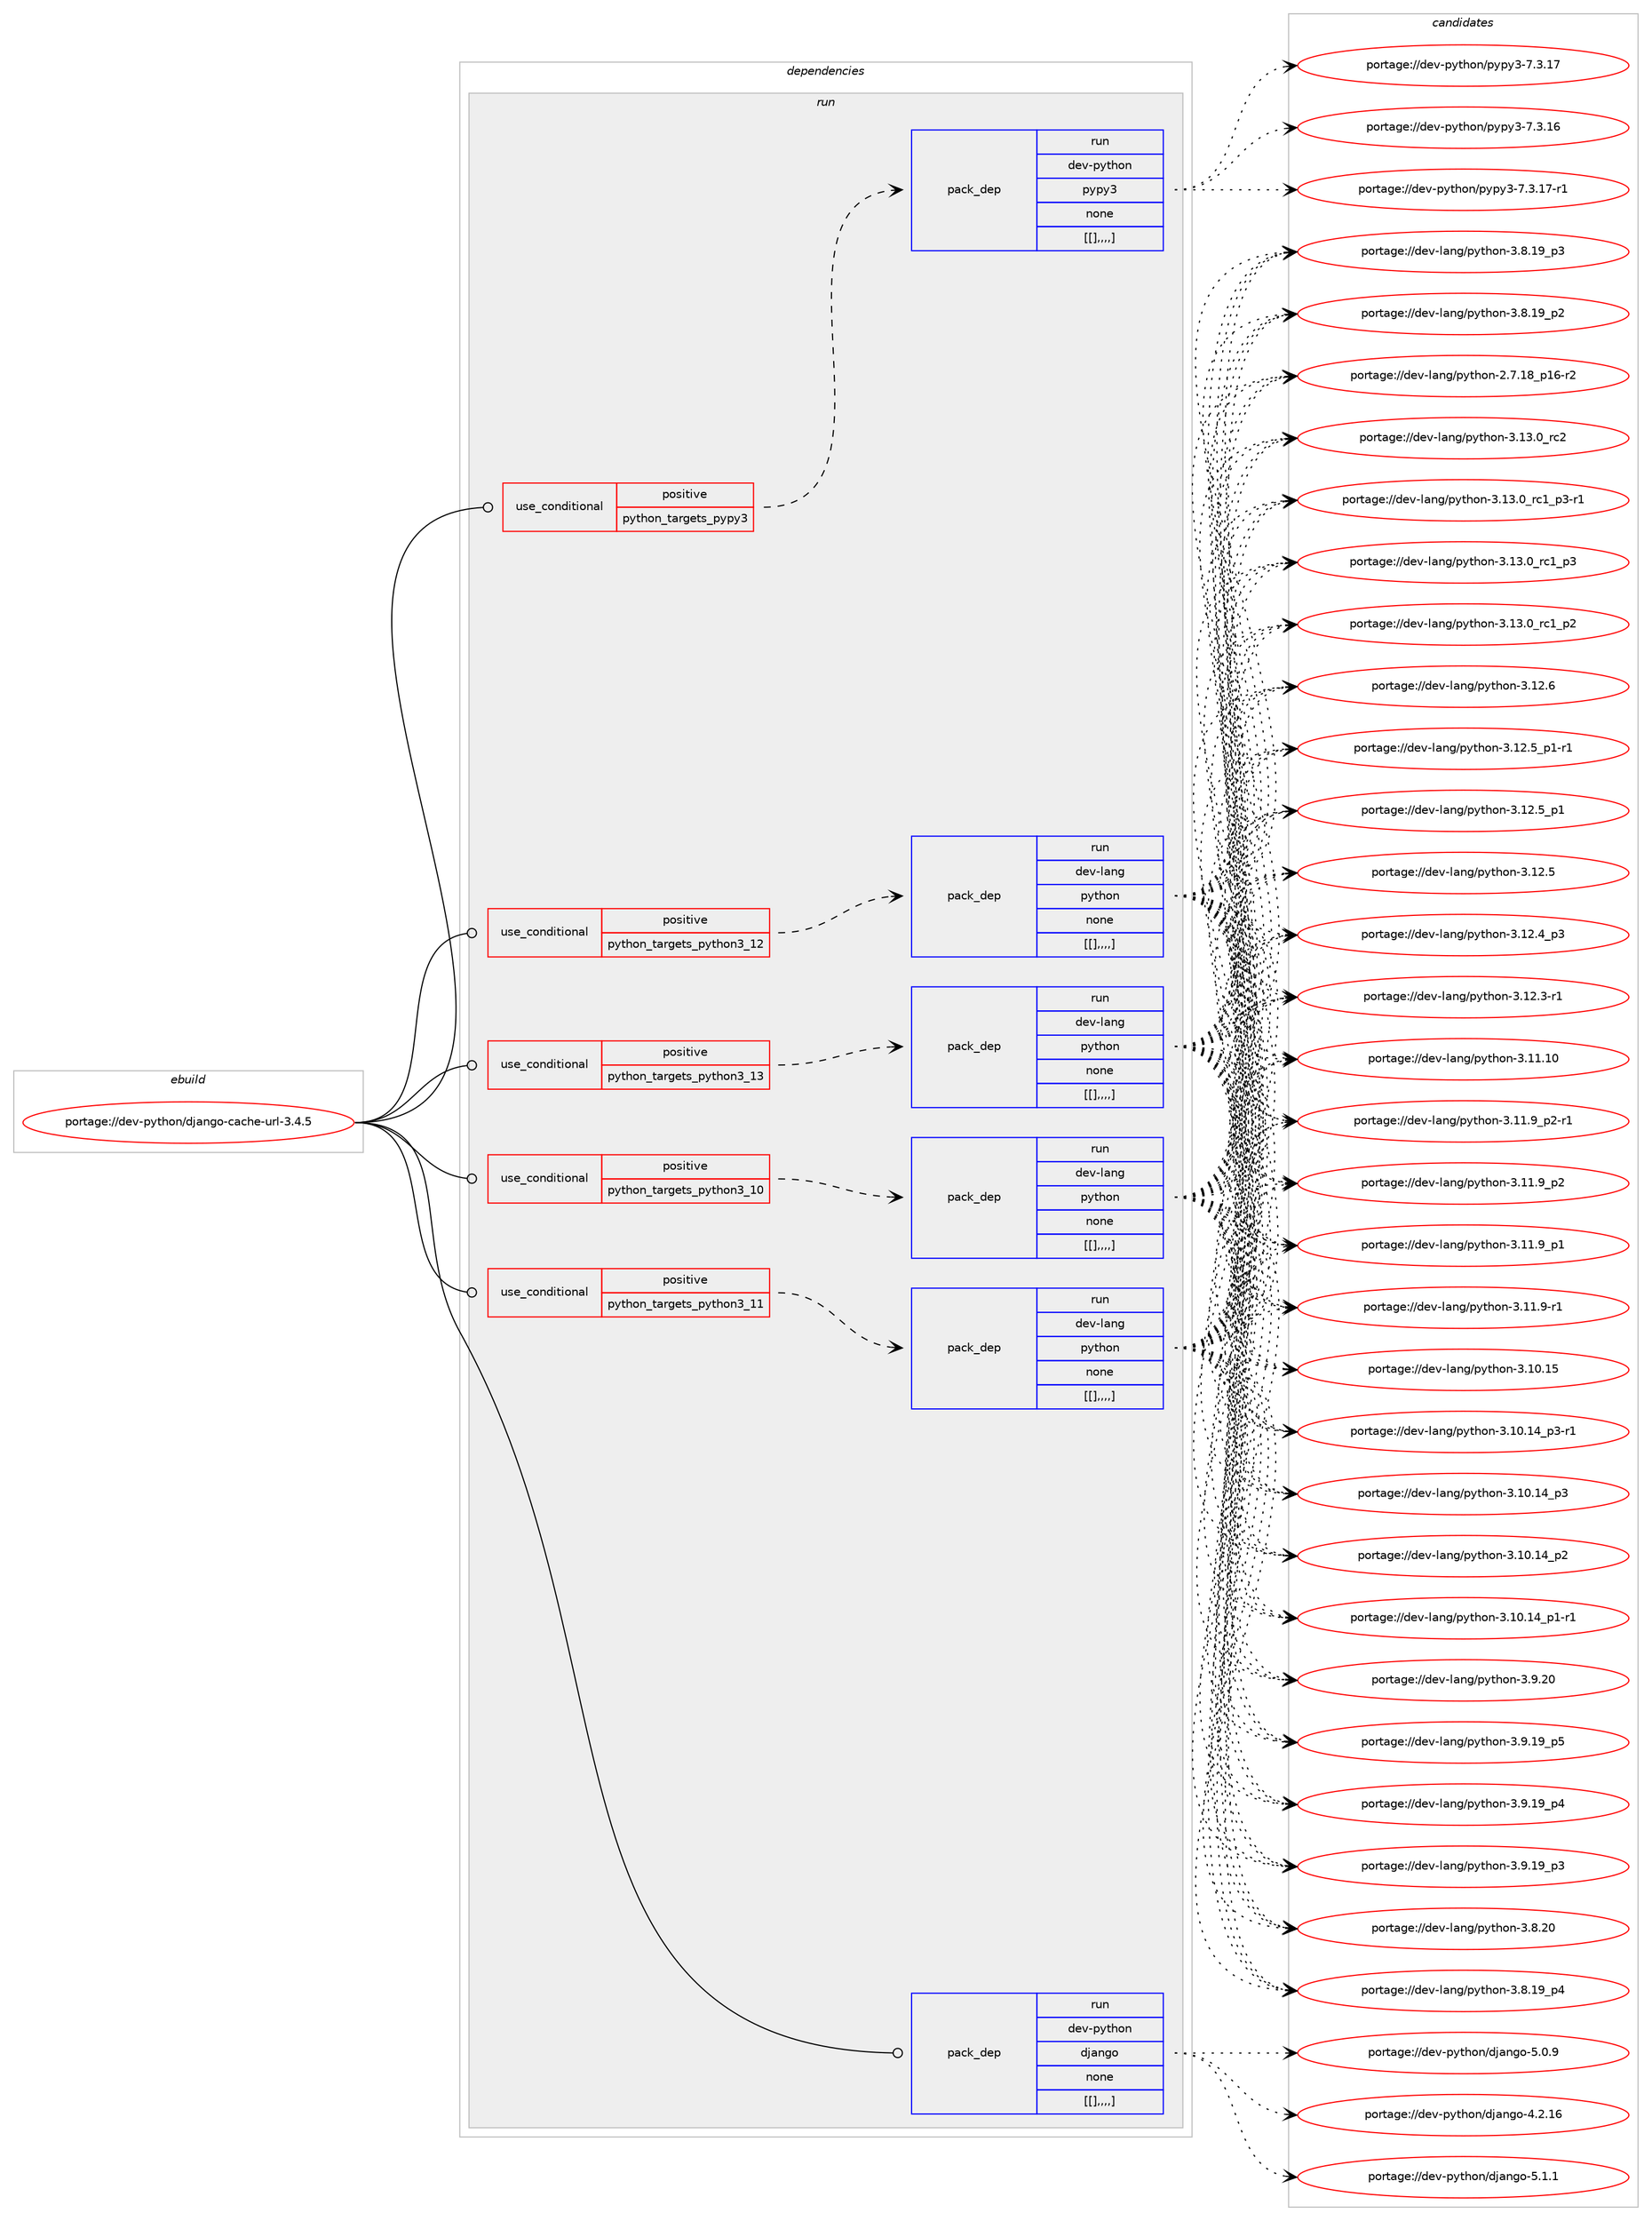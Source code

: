 digraph prolog {

# *************
# Graph options
# *************

newrank=true;
concentrate=true;
compound=true;
graph [rankdir=LR,fontname=Helvetica,fontsize=10,ranksep=1.5];#, ranksep=2.5, nodesep=0.2];
edge  [arrowhead=vee];
node  [fontname=Helvetica,fontsize=10];

# **********
# The ebuild
# **********

subgraph cluster_leftcol {
color=gray;
label=<<i>ebuild</i>>;
id [label="portage://dev-python/django-cache-url-3.4.5", color=red, width=4, href="../dev-python/django-cache-url-3.4.5.svg"];
}

# ****************
# The dependencies
# ****************

subgraph cluster_midcol {
color=gray;
label=<<i>dependencies</i>>;
subgraph cluster_compile {
fillcolor="#eeeeee";
style=filled;
label=<<i>compile</i>>;
}
subgraph cluster_compileandrun {
fillcolor="#eeeeee";
style=filled;
label=<<i>compile and run</i>>;
}
subgraph cluster_run {
fillcolor="#eeeeee";
style=filled;
label=<<i>run</i>>;
subgraph cond32910 {
dependency146170 [label=<<TABLE BORDER="0" CELLBORDER="1" CELLSPACING="0" CELLPADDING="4"><TR><TD ROWSPAN="3" CELLPADDING="10">use_conditional</TD></TR><TR><TD>positive</TD></TR><TR><TD>python_targets_pypy3</TD></TR></TABLE>>, shape=none, color=red];
subgraph pack112044 {
dependency146171 [label=<<TABLE BORDER="0" CELLBORDER="1" CELLSPACING="0" CELLPADDING="4" WIDTH="220"><TR><TD ROWSPAN="6" CELLPADDING="30">pack_dep</TD></TR><TR><TD WIDTH="110">run</TD></TR><TR><TD>dev-python</TD></TR><TR><TD>pypy3</TD></TR><TR><TD>none</TD></TR><TR><TD>[[],,,,]</TD></TR></TABLE>>, shape=none, color=blue];
}
dependency146170:e -> dependency146171:w [weight=20,style="dashed",arrowhead="vee"];
}
id:e -> dependency146170:w [weight=20,style="solid",arrowhead="odot"];
subgraph cond32911 {
dependency146172 [label=<<TABLE BORDER="0" CELLBORDER="1" CELLSPACING="0" CELLPADDING="4"><TR><TD ROWSPAN="3" CELLPADDING="10">use_conditional</TD></TR><TR><TD>positive</TD></TR><TR><TD>python_targets_python3_10</TD></TR></TABLE>>, shape=none, color=red];
subgraph pack112045 {
dependency146173 [label=<<TABLE BORDER="0" CELLBORDER="1" CELLSPACING="0" CELLPADDING="4" WIDTH="220"><TR><TD ROWSPAN="6" CELLPADDING="30">pack_dep</TD></TR><TR><TD WIDTH="110">run</TD></TR><TR><TD>dev-lang</TD></TR><TR><TD>python</TD></TR><TR><TD>none</TD></TR><TR><TD>[[],,,,]</TD></TR></TABLE>>, shape=none, color=blue];
}
dependency146172:e -> dependency146173:w [weight=20,style="dashed",arrowhead="vee"];
}
id:e -> dependency146172:w [weight=20,style="solid",arrowhead="odot"];
subgraph cond32912 {
dependency146174 [label=<<TABLE BORDER="0" CELLBORDER="1" CELLSPACING="0" CELLPADDING="4"><TR><TD ROWSPAN="3" CELLPADDING="10">use_conditional</TD></TR><TR><TD>positive</TD></TR><TR><TD>python_targets_python3_11</TD></TR></TABLE>>, shape=none, color=red];
subgraph pack112046 {
dependency146175 [label=<<TABLE BORDER="0" CELLBORDER="1" CELLSPACING="0" CELLPADDING="4" WIDTH="220"><TR><TD ROWSPAN="6" CELLPADDING="30">pack_dep</TD></TR><TR><TD WIDTH="110">run</TD></TR><TR><TD>dev-lang</TD></TR><TR><TD>python</TD></TR><TR><TD>none</TD></TR><TR><TD>[[],,,,]</TD></TR></TABLE>>, shape=none, color=blue];
}
dependency146174:e -> dependency146175:w [weight=20,style="dashed",arrowhead="vee"];
}
id:e -> dependency146174:w [weight=20,style="solid",arrowhead="odot"];
subgraph cond32913 {
dependency146176 [label=<<TABLE BORDER="0" CELLBORDER="1" CELLSPACING="0" CELLPADDING="4"><TR><TD ROWSPAN="3" CELLPADDING="10">use_conditional</TD></TR><TR><TD>positive</TD></TR><TR><TD>python_targets_python3_12</TD></TR></TABLE>>, shape=none, color=red];
subgraph pack112047 {
dependency146177 [label=<<TABLE BORDER="0" CELLBORDER="1" CELLSPACING="0" CELLPADDING="4" WIDTH="220"><TR><TD ROWSPAN="6" CELLPADDING="30">pack_dep</TD></TR><TR><TD WIDTH="110">run</TD></TR><TR><TD>dev-lang</TD></TR><TR><TD>python</TD></TR><TR><TD>none</TD></TR><TR><TD>[[],,,,]</TD></TR></TABLE>>, shape=none, color=blue];
}
dependency146176:e -> dependency146177:w [weight=20,style="dashed",arrowhead="vee"];
}
id:e -> dependency146176:w [weight=20,style="solid",arrowhead="odot"];
subgraph cond32914 {
dependency146178 [label=<<TABLE BORDER="0" CELLBORDER="1" CELLSPACING="0" CELLPADDING="4"><TR><TD ROWSPAN="3" CELLPADDING="10">use_conditional</TD></TR><TR><TD>positive</TD></TR><TR><TD>python_targets_python3_13</TD></TR></TABLE>>, shape=none, color=red];
subgraph pack112048 {
dependency146179 [label=<<TABLE BORDER="0" CELLBORDER="1" CELLSPACING="0" CELLPADDING="4" WIDTH="220"><TR><TD ROWSPAN="6" CELLPADDING="30">pack_dep</TD></TR><TR><TD WIDTH="110">run</TD></TR><TR><TD>dev-lang</TD></TR><TR><TD>python</TD></TR><TR><TD>none</TD></TR><TR><TD>[[],,,,]</TD></TR></TABLE>>, shape=none, color=blue];
}
dependency146178:e -> dependency146179:w [weight=20,style="dashed",arrowhead="vee"];
}
id:e -> dependency146178:w [weight=20,style="solid",arrowhead="odot"];
subgraph pack112049 {
dependency146180 [label=<<TABLE BORDER="0" CELLBORDER="1" CELLSPACING="0" CELLPADDING="4" WIDTH="220"><TR><TD ROWSPAN="6" CELLPADDING="30">pack_dep</TD></TR><TR><TD WIDTH="110">run</TD></TR><TR><TD>dev-python</TD></TR><TR><TD>django</TD></TR><TR><TD>none</TD></TR><TR><TD>[[],,,,]</TD></TR></TABLE>>, shape=none, color=blue];
}
id:e -> dependency146180:w [weight=20,style="solid",arrowhead="odot"];
}
}

# **************
# The candidates
# **************

subgraph cluster_choices {
rank=same;
color=gray;
label=<<i>candidates</i>>;

subgraph choice112044 {
color=black;
nodesep=1;
choice100101118451121211161041111104711212111212151455546514649554511449 [label="portage://dev-python/pypy3-7.3.17-r1", color=red, width=4,href="../dev-python/pypy3-7.3.17-r1.svg"];
choice10010111845112121116104111110471121211121215145554651464955 [label="portage://dev-python/pypy3-7.3.17", color=red, width=4,href="../dev-python/pypy3-7.3.17.svg"];
choice10010111845112121116104111110471121211121215145554651464954 [label="portage://dev-python/pypy3-7.3.16", color=red, width=4,href="../dev-python/pypy3-7.3.16.svg"];
dependency146171:e -> choice100101118451121211161041111104711212111212151455546514649554511449:w [style=dotted,weight="100"];
dependency146171:e -> choice10010111845112121116104111110471121211121215145554651464955:w [style=dotted,weight="100"];
dependency146171:e -> choice10010111845112121116104111110471121211121215145554651464954:w [style=dotted,weight="100"];
}
subgraph choice112045 {
color=black;
nodesep=1;
choice10010111845108971101034711212111610411111045514649514648951149950 [label="portage://dev-lang/python-3.13.0_rc2", color=red, width=4,href="../dev-lang/python-3.13.0_rc2.svg"];
choice1001011184510897110103471121211161041111104551464951464895114994995112514511449 [label="portage://dev-lang/python-3.13.0_rc1_p3-r1", color=red, width=4,href="../dev-lang/python-3.13.0_rc1_p3-r1.svg"];
choice100101118451089711010347112121116104111110455146495146489511499499511251 [label="portage://dev-lang/python-3.13.0_rc1_p3", color=red, width=4,href="../dev-lang/python-3.13.0_rc1_p3.svg"];
choice100101118451089711010347112121116104111110455146495146489511499499511250 [label="portage://dev-lang/python-3.13.0_rc1_p2", color=red, width=4,href="../dev-lang/python-3.13.0_rc1_p2.svg"];
choice10010111845108971101034711212111610411111045514649504654 [label="portage://dev-lang/python-3.12.6", color=red, width=4,href="../dev-lang/python-3.12.6.svg"];
choice1001011184510897110103471121211161041111104551464950465395112494511449 [label="portage://dev-lang/python-3.12.5_p1-r1", color=red, width=4,href="../dev-lang/python-3.12.5_p1-r1.svg"];
choice100101118451089711010347112121116104111110455146495046539511249 [label="portage://dev-lang/python-3.12.5_p1", color=red, width=4,href="../dev-lang/python-3.12.5_p1.svg"];
choice10010111845108971101034711212111610411111045514649504653 [label="portage://dev-lang/python-3.12.5", color=red, width=4,href="../dev-lang/python-3.12.5.svg"];
choice100101118451089711010347112121116104111110455146495046529511251 [label="portage://dev-lang/python-3.12.4_p3", color=red, width=4,href="../dev-lang/python-3.12.4_p3.svg"];
choice100101118451089711010347112121116104111110455146495046514511449 [label="portage://dev-lang/python-3.12.3-r1", color=red, width=4,href="../dev-lang/python-3.12.3-r1.svg"];
choice1001011184510897110103471121211161041111104551464949464948 [label="portage://dev-lang/python-3.11.10", color=red, width=4,href="../dev-lang/python-3.11.10.svg"];
choice1001011184510897110103471121211161041111104551464949465795112504511449 [label="portage://dev-lang/python-3.11.9_p2-r1", color=red, width=4,href="../dev-lang/python-3.11.9_p2-r1.svg"];
choice100101118451089711010347112121116104111110455146494946579511250 [label="portage://dev-lang/python-3.11.9_p2", color=red, width=4,href="../dev-lang/python-3.11.9_p2.svg"];
choice100101118451089711010347112121116104111110455146494946579511249 [label="portage://dev-lang/python-3.11.9_p1", color=red, width=4,href="../dev-lang/python-3.11.9_p1.svg"];
choice100101118451089711010347112121116104111110455146494946574511449 [label="portage://dev-lang/python-3.11.9-r1", color=red, width=4,href="../dev-lang/python-3.11.9-r1.svg"];
choice1001011184510897110103471121211161041111104551464948464953 [label="portage://dev-lang/python-3.10.15", color=red, width=4,href="../dev-lang/python-3.10.15.svg"];
choice100101118451089711010347112121116104111110455146494846495295112514511449 [label="portage://dev-lang/python-3.10.14_p3-r1", color=red, width=4,href="../dev-lang/python-3.10.14_p3-r1.svg"];
choice10010111845108971101034711212111610411111045514649484649529511251 [label="portage://dev-lang/python-3.10.14_p3", color=red, width=4,href="../dev-lang/python-3.10.14_p3.svg"];
choice10010111845108971101034711212111610411111045514649484649529511250 [label="portage://dev-lang/python-3.10.14_p2", color=red, width=4,href="../dev-lang/python-3.10.14_p2.svg"];
choice100101118451089711010347112121116104111110455146494846495295112494511449 [label="portage://dev-lang/python-3.10.14_p1-r1", color=red, width=4,href="../dev-lang/python-3.10.14_p1-r1.svg"];
choice10010111845108971101034711212111610411111045514657465048 [label="portage://dev-lang/python-3.9.20", color=red, width=4,href="../dev-lang/python-3.9.20.svg"];
choice100101118451089711010347112121116104111110455146574649579511253 [label="portage://dev-lang/python-3.9.19_p5", color=red, width=4,href="../dev-lang/python-3.9.19_p5.svg"];
choice100101118451089711010347112121116104111110455146574649579511252 [label="portage://dev-lang/python-3.9.19_p4", color=red, width=4,href="../dev-lang/python-3.9.19_p4.svg"];
choice100101118451089711010347112121116104111110455146574649579511251 [label="portage://dev-lang/python-3.9.19_p3", color=red, width=4,href="../dev-lang/python-3.9.19_p3.svg"];
choice10010111845108971101034711212111610411111045514656465048 [label="portage://dev-lang/python-3.8.20", color=red, width=4,href="../dev-lang/python-3.8.20.svg"];
choice100101118451089711010347112121116104111110455146564649579511252 [label="portage://dev-lang/python-3.8.19_p4", color=red, width=4,href="../dev-lang/python-3.8.19_p4.svg"];
choice100101118451089711010347112121116104111110455146564649579511251 [label="portage://dev-lang/python-3.8.19_p3", color=red, width=4,href="../dev-lang/python-3.8.19_p3.svg"];
choice100101118451089711010347112121116104111110455146564649579511250 [label="portage://dev-lang/python-3.8.19_p2", color=red, width=4,href="../dev-lang/python-3.8.19_p2.svg"];
choice100101118451089711010347112121116104111110455046554649569511249544511450 [label="portage://dev-lang/python-2.7.18_p16-r2", color=red, width=4,href="../dev-lang/python-2.7.18_p16-r2.svg"];
dependency146173:e -> choice10010111845108971101034711212111610411111045514649514648951149950:w [style=dotted,weight="100"];
dependency146173:e -> choice1001011184510897110103471121211161041111104551464951464895114994995112514511449:w [style=dotted,weight="100"];
dependency146173:e -> choice100101118451089711010347112121116104111110455146495146489511499499511251:w [style=dotted,weight="100"];
dependency146173:e -> choice100101118451089711010347112121116104111110455146495146489511499499511250:w [style=dotted,weight="100"];
dependency146173:e -> choice10010111845108971101034711212111610411111045514649504654:w [style=dotted,weight="100"];
dependency146173:e -> choice1001011184510897110103471121211161041111104551464950465395112494511449:w [style=dotted,weight="100"];
dependency146173:e -> choice100101118451089711010347112121116104111110455146495046539511249:w [style=dotted,weight="100"];
dependency146173:e -> choice10010111845108971101034711212111610411111045514649504653:w [style=dotted,weight="100"];
dependency146173:e -> choice100101118451089711010347112121116104111110455146495046529511251:w [style=dotted,weight="100"];
dependency146173:e -> choice100101118451089711010347112121116104111110455146495046514511449:w [style=dotted,weight="100"];
dependency146173:e -> choice1001011184510897110103471121211161041111104551464949464948:w [style=dotted,weight="100"];
dependency146173:e -> choice1001011184510897110103471121211161041111104551464949465795112504511449:w [style=dotted,weight="100"];
dependency146173:e -> choice100101118451089711010347112121116104111110455146494946579511250:w [style=dotted,weight="100"];
dependency146173:e -> choice100101118451089711010347112121116104111110455146494946579511249:w [style=dotted,weight="100"];
dependency146173:e -> choice100101118451089711010347112121116104111110455146494946574511449:w [style=dotted,weight="100"];
dependency146173:e -> choice1001011184510897110103471121211161041111104551464948464953:w [style=dotted,weight="100"];
dependency146173:e -> choice100101118451089711010347112121116104111110455146494846495295112514511449:w [style=dotted,weight="100"];
dependency146173:e -> choice10010111845108971101034711212111610411111045514649484649529511251:w [style=dotted,weight="100"];
dependency146173:e -> choice10010111845108971101034711212111610411111045514649484649529511250:w [style=dotted,weight="100"];
dependency146173:e -> choice100101118451089711010347112121116104111110455146494846495295112494511449:w [style=dotted,weight="100"];
dependency146173:e -> choice10010111845108971101034711212111610411111045514657465048:w [style=dotted,weight="100"];
dependency146173:e -> choice100101118451089711010347112121116104111110455146574649579511253:w [style=dotted,weight="100"];
dependency146173:e -> choice100101118451089711010347112121116104111110455146574649579511252:w [style=dotted,weight="100"];
dependency146173:e -> choice100101118451089711010347112121116104111110455146574649579511251:w [style=dotted,weight="100"];
dependency146173:e -> choice10010111845108971101034711212111610411111045514656465048:w [style=dotted,weight="100"];
dependency146173:e -> choice100101118451089711010347112121116104111110455146564649579511252:w [style=dotted,weight="100"];
dependency146173:e -> choice100101118451089711010347112121116104111110455146564649579511251:w [style=dotted,weight="100"];
dependency146173:e -> choice100101118451089711010347112121116104111110455146564649579511250:w [style=dotted,weight="100"];
dependency146173:e -> choice100101118451089711010347112121116104111110455046554649569511249544511450:w [style=dotted,weight="100"];
}
subgraph choice112046 {
color=black;
nodesep=1;
choice10010111845108971101034711212111610411111045514649514648951149950 [label="portage://dev-lang/python-3.13.0_rc2", color=red, width=4,href="../dev-lang/python-3.13.0_rc2.svg"];
choice1001011184510897110103471121211161041111104551464951464895114994995112514511449 [label="portage://dev-lang/python-3.13.0_rc1_p3-r1", color=red, width=4,href="../dev-lang/python-3.13.0_rc1_p3-r1.svg"];
choice100101118451089711010347112121116104111110455146495146489511499499511251 [label="portage://dev-lang/python-3.13.0_rc1_p3", color=red, width=4,href="../dev-lang/python-3.13.0_rc1_p3.svg"];
choice100101118451089711010347112121116104111110455146495146489511499499511250 [label="portage://dev-lang/python-3.13.0_rc1_p2", color=red, width=4,href="../dev-lang/python-3.13.0_rc1_p2.svg"];
choice10010111845108971101034711212111610411111045514649504654 [label="portage://dev-lang/python-3.12.6", color=red, width=4,href="../dev-lang/python-3.12.6.svg"];
choice1001011184510897110103471121211161041111104551464950465395112494511449 [label="portage://dev-lang/python-3.12.5_p1-r1", color=red, width=4,href="../dev-lang/python-3.12.5_p1-r1.svg"];
choice100101118451089711010347112121116104111110455146495046539511249 [label="portage://dev-lang/python-3.12.5_p1", color=red, width=4,href="../dev-lang/python-3.12.5_p1.svg"];
choice10010111845108971101034711212111610411111045514649504653 [label="portage://dev-lang/python-3.12.5", color=red, width=4,href="../dev-lang/python-3.12.5.svg"];
choice100101118451089711010347112121116104111110455146495046529511251 [label="portage://dev-lang/python-3.12.4_p3", color=red, width=4,href="../dev-lang/python-3.12.4_p3.svg"];
choice100101118451089711010347112121116104111110455146495046514511449 [label="portage://dev-lang/python-3.12.3-r1", color=red, width=4,href="../dev-lang/python-3.12.3-r1.svg"];
choice1001011184510897110103471121211161041111104551464949464948 [label="portage://dev-lang/python-3.11.10", color=red, width=4,href="../dev-lang/python-3.11.10.svg"];
choice1001011184510897110103471121211161041111104551464949465795112504511449 [label="portage://dev-lang/python-3.11.9_p2-r1", color=red, width=4,href="../dev-lang/python-3.11.9_p2-r1.svg"];
choice100101118451089711010347112121116104111110455146494946579511250 [label="portage://dev-lang/python-3.11.9_p2", color=red, width=4,href="../dev-lang/python-3.11.9_p2.svg"];
choice100101118451089711010347112121116104111110455146494946579511249 [label="portage://dev-lang/python-3.11.9_p1", color=red, width=4,href="../dev-lang/python-3.11.9_p1.svg"];
choice100101118451089711010347112121116104111110455146494946574511449 [label="portage://dev-lang/python-3.11.9-r1", color=red, width=4,href="../dev-lang/python-3.11.9-r1.svg"];
choice1001011184510897110103471121211161041111104551464948464953 [label="portage://dev-lang/python-3.10.15", color=red, width=4,href="../dev-lang/python-3.10.15.svg"];
choice100101118451089711010347112121116104111110455146494846495295112514511449 [label="portage://dev-lang/python-3.10.14_p3-r1", color=red, width=4,href="../dev-lang/python-3.10.14_p3-r1.svg"];
choice10010111845108971101034711212111610411111045514649484649529511251 [label="portage://dev-lang/python-3.10.14_p3", color=red, width=4,href="../dev-lang/python-3.10.14_p3.svg"];
choice10010111845108971101034711212111610411111045514649484649529511250 [label="portage://dev-lang/python-3.10.14_p2", color=red, width=4,href="../dev-lang/python-3.10.14_p2.svg"];
choice100101118451089711010347112121116104111110455146494846495295112494511449 [label="portage://dev-lang/python-3.10.14_p1-r1", color=red, width=4,href="../dev-lang/python-3.10.14_p1-r1.svg"];
choice10010111845108971101034711212111610411111045514657465048 [label="portage://dev-lang/python-3.9.20", color=red, width=4,href="../dev-lang/python-3.9.20.svg"];
choice100101118451089711010347112121116104111110455146574649579511253 [label="portage://dev-lang/python-3.9.19_p5", color=red, width=4,href="../dev-lang/python-3.9.19_p5.svg"];
choice100101118451089711010347112121116104111110455146574649579511252 [label="portage://dev-lang/python-3.9.19_p4", color=red, width=4,href="../dev-lang/python-3.9.19_p4.svg"];
choice100101118451089711010347112121116104111110455146574649579511251 [label="portage://dev-lang/python-3.9.19_p3", color=red, width=4,href="../dev-lang/python-3.9.19_p3.svg"];
choice10010111845108971101034711212111610411111045514656465048 [label="portage://dev-lang/python-3.8.20", color=red, width=4,href="../dev-lang/python-3.8.20.svg"];
choice100101118451089711010347112121116104111110455146564649579511252 [label="portage://dev-lang/python-3.8.19_p4", color=red, width=4,href="../dev-lang/python-3.8.19_p4.svg"];
choice100101118451089711010347112121116104111110455146564649579511251 [label="portage://dev-lang/python-3.8.19_p3", color=red, width=4,href="../dev-lang/python-3.8.19_p3.svg"];
choice100101118451089711010347112121116104111110455146564649579511250 [label="portage://dev-lang/python-3.8.19_p2", color=red, width=4,href="../dev-lang/python-3.8.19_p2.svg"];
choice100101118451089711010347112121116104111110455046554649569511249544511450 [label="portage://dev-lang/python-2.7.18_p16-r2", color=red, width=4,href="../dev-lang/python-2.7.18_p16-r2.svg"];
dependency146175:e -> choice10010111845108971101034711212111610411111045514649514648951149950:w [style=dotted,weight="100"];
dependency146175:e -> choice1001011184510897110103471121211161041111104551464951464895114994995112514511449:w [style=dotted,weight="100"];
dependency146175:e -> choice100101118451089711010347112121116104111110455146495146489511499499511251:w [style=dotted,weight="100"];
dependency146175:e -> choice100101118451089711010347112121116104111110455146495146489511499499511250:w [style=dotted,weight="100"];
dependency146175:e -> choice10010111845108971101034711212111610411111045514649504654:w [style=dotted,weight="100"];
dependency146175:e -> choice1001011184510897110103471121211161041111104551464950465395112494511449:w [style=dotted,weight="100"];
dependency146175:e -> choice100101118451089711010347112121116104111110455146495046539511249:w [style=dotted,weight="100"];
dependency146175:e -> choice10010111845108971101034711212111610411111045514649504653:w [style=dotted,weight="100"];
dependency146175:e -> choice100101118451089711010347112121116104111110455146495046529511251:w [style=dotted,weight="100"];
dependency146175:e -> choice100101118451089711010347112121116104111110455146495046514511449:w [style=dotted,weight="100"];
dependency146175:e -> choice1001011184510897110103471121211161041111104551464949464948:w [style=dotted,weight="100"];
dependency146175:e -> choice1001011184510897110103471121211161041111104551464949465795112504511449:w [style=dotted,weight="100"];
dependency146175:e -> choice100101118451089711010347112121116104111110455146494946579511250:w [style=dotted,weight="100"];
dependency146175:e -> choice100101118451089711010347112121116104111110455146494946579511249:w [style=dotted,weight="100"];
dependency146175:e -> choice100101118451089711010347112121116104111110455146494946574511449:w [style=dotted,weight="100"];
dependency146175:e -> choice1001011184510897110103471121211161041111104551464948464953:w [style=dotted,weight="100"];
dependency146175:e -> choice100101118451089711010347112121116104111110455146494846495295112514511449:w [style=dotted,weight="100"];
dependency146175:e -> choice10010111845108971101034711212111610411111045514649484649529511251:w [style=dotted,weight="100"];
dependency146175:e -> choice10010111845108971101034711212111610411111045514649484649529511250:w [style=dotted,weight="100"];
dependency146175:e -> choice100101118451089711010347112121116104111110455146494846495295112494511449:w [style=dotted,weight="100"];
dependency146175:e -> choice10010111845108971101034711212111610411111045514657465048:w [style=dotted,weight="100"];
dependency146175:e -> choice100101118451089711010347112121116104111110455146574649579511253:w [style=dotted,weight="100"];
dependency146175:e -> choice100101118451089711010347112121116104111110455146574649579511252:w [style=dotted,weight="100"];
dependency146175:e -> choice100101118451089711010347112121116104111110455146574649579511251:w [style=dotted,weight="100"];
dependency146175:e -> choice10010111845108971101034711212111610411111045514656465048:w [style=dotted,weight="100"];
dependency146175:e -> choice100101118451089711010347112121116104111110455146564649579511252:w [style=dotted,weight="100"];
dependency146175:e -> choice100101118451089711010347112121116104111110455146564649579511251:w [style=dotted,weight="100"];
dependency146175:e -> choice100101118451089711010347112121116104111110455146564649579511250:w [style=dotted,weight="100"];
dependency146175:e -> choice100101118451089711010347112121116104111110455046554649569511249544511450:w [style=dotted,weight="100"];
}
subgraph choice112047 {
color=black;
nodesep=1;
choice10010111845108971101034711212111610411111045514649514648951149950 [label="portage://dev-lang/python-3.13.0_rc2", color=red, width=4,href="../dev-lang/python-3.13.0_rc2.svg"];
choice1001011184510897110103471121211161041111104551464951464895114994995112514511449 [label="portage://dev-lang/python-3.13.0_rc1_p3-r1", color=red, width=4,href="../dev-lang/python-3.13.0_rc1_p3-r1.svg"];
choice100101118451089711010347112121116104111110455146495146489511499499511251 [label="portage://dev-lang/python-3.13.0_rc1_p3", color=red, width=4,href="../dev-lang/python-3.13.0_rc1_p3.svg"];
choice100101118451089711010347112121116104111110455146495146489511499499511250 [label="portage://dev-lang/python-3.13.0_rc1_p2", color=red, width=4,href="../dev-lang/python-3.13.0_rc1_p2.svg"];
choice10010111845108971101034711212111610411111045514649504654 [label="portage://dev-lang/python-3.12.6", color=red, width=4,href="../dev-lang/python-3.12.6.svg"];
choice1001011184510897110103471121211161041111104551464950465395112494511449 [label="portage://dev-lang/python-3.12.5_p1-r1", color=red, width=4,href="../dev-lang/python-3.12.5_p1-r1.svg"];
choice100101118451089711010347112121116104111110455146495046539511249 [label="portage://dev-lang/python-3.12.5_p1", color=red, width=4,href="../dev-lang/python-3.12.5_p1.svg"];
choice10010111845108971101034711212111610411111045514649504653 [label="portage://dev-lang/python-3.12.5", color=red, width=4,href="../dev-lang/python-3.12.5.svg"];
choice100101118451089711010347112121116104111110455146495046529511251 [label="portage://dev-lang/python-3.12.4_p3", color=red, width=4,href="../dev-lang/python-3.12.4_p3.svg"];
choice100101118451089711010347112121116104111110455146495046514511449 [label="portage://dev-lang/python-3.12.3-r1", color=red, width=4,href="../dev-lang/python-3.12.3-r1.svg"];
choice1001011184510897110103471121211161041111104551464949464948 [label="portage://dev-lang/python-3.11.10", color=red, width=4,href="../dev-lang/python-3.11.10.svg"];
choice1001011184510897110103471121211161041111104551464949465795112504511449 [label="portage://dev-lang/python-3.11.9_p2-r1", color=red, width=4,href="../dev-lang/python-3.11.9_p2-r1.svg"];
choice100101118451089711010347112121116104111110455146494946579511250 [label="portage://dev-lang/python-3.11.9_p2", color=red, width=4,href="../dev-lang/python-3.11.9_p2.svg"];
choice100101118451089711010347112121116104111110455146494946579511249 [label="portage://dev-lang/python-3.11.9_p1", color=red, width=4,href="../dev-lang/python-3.11.9_p1.svg"];
choice100101118451089711010347112121116104111110455146494946574511449 [label="portage://dev-lang/python-3.11.9-r1", color=red, width=4,href="../dev-lang/python-3.11.9-r1.svg"];
choice1001011184510897110103471121211161041111104551464948464953 [label="portage://dev-lang/python-3.10.15", color=red, width=4,href="../dev-lang/python-3.10.15.svg"];
choice100101118451089711010347112121116104111110455146494846495295112514511449 [label="portage://dev-lang/python-3.10.14_p3-r1", color=red, width=4,href="../dev-lang/python-3.10.14_p3-r1.svg"];
choice10010111845108971101034711212111610411111045514649484649529511251 [label="portage://dev-lang/python-3.10.14_p3", color=red, width=4,href="../dev-lang/python-3.10.14_p3.svg"];
choice10010111845108971101034711212111610411111045514649484649529511250 [label="portage://dev-lang/python-3.10.14_p2", color=red, width=4,href="../dev-lang/python-3.10.14_p2.svg"];
choice100101118451089711010347112121116104111110455146494846495295112494511449 [label="portage://dev-lang/python-3.10.14_p1-r1", color=red, width=4,href="../dev-lang/python-3.10.14_p1-r1.svg"];
choice10010111845108971101034711212111610411111045514657465048 [label="portage://dev-lang/python-3.9.20", color=red, width=4,href="../dev-lang/python-3.9.20.svg"];
choice100101118451089711010347112121116104111110455146574649579511253 [label="portage://dev-lang/python-3.9.19_p5", color=red, width=4,href="../dev-lang/python-3.9.19_p5.svg"];
choice100101118451089711010347112121116104111110455146574649579511252 [label="portage://dev-lang/python-3.9.19_p4", color=red, width=4,href="../dev-lang/python-3.9.19_p4.svg"];
choice100101118451089711010347112121116104111110455146574649579511251 [label="portage://dev-lang/python-3.9.19_p3", color=red, width=4,href="../dev-lang/python-3.9.19_p3.svg"];
choice10010111845108971101034711212111610411111045514656465048 [label="portage://dev-lang/python-3.8.20", color=red, width=4,href="../dev-lang/python-3.8.20.svg"];
choice100101118451089711010347112121116104111110455146564649579511252 [label="portage://dev-lang/python-3.8.19_p4", color=red, width=4,href="../dev-lang/python-3.8.19_p4.svg"];
choice100101118451089711010347112121116104111110455146564649579511251 [label="portage://dev-lang/python-3.8.19_p3", color=red, width=4,href="../dev-lang/python-3.8.19_p3.svg"];
choice100101118451089711010347112121116104111110455146564649579511250 [label="portage://dev-lang/python-3.8.19_p2", color=red, width=4,href="../dev-lang/python-3.8.19_p2.svg"];
choice100101118451089711010347112121116104111110455046554649569511249544511450 [label="portage://dev-lang/python-2.7.18_p16-r2", color=red, width=4,href="../dev-lang/python-2.7.18_p16-r2.svg"];
dependency146177:e -> choice10010111845108971101034711212111610411111045514649514648951149950:w [style=dotted,weight="100"];
dependency146177:e -> choice1001011184510897110103471121211161041111104551464951464895114994995112514511449:w [style=dotted,weight="100"];
dependency146177:e -> choice100101118451089711010347112121116104111110455146495146489511499499511251:w [style=dotted,weight="100"];
dependency146177:e -> choice100101118451089711010347112121116104111110455146495146489511499499511250:w [style=dotted,weight="100"];
dependency146177:e -> choice10010111845108971101034711212111610411111045514649504654:w [style=dotted,weight="100"];
dependency146177:e -> choice1001011184510897110103471121211161041111104551464950465395112494511449:w [style=dotted,weight="100"];
dependency146177:e -> choice100101118451089711010347112121116104111110455146495046539511249:w [style=dotted,weight="100"];
dependency146177:e -> choice10010111845108971101034711212111610411111045514649504653:w [style=dotted,weight="100"];
dependency146177:e -> choice100101118451089711010347112121116104111110455146495046529511251:w [style=dotted,weight="100"];
dependency146177:e -> choice100101118451089711010347112121116104111110455146495046514511449:w [style=dotted,weight="100"];
dependency146177:e -> choice1001011184510897110103471121211161041111104551464949464948:w [style=dotted,weight="100"];
dependency146177:e -> choice1001011184510897110103471121211161041111104551464949465795112504511449:w [style=dotted,weight="100"];
dependency146177:e -> choice100101118451089711010347112121116104111110455146494946579511250:w [style=dotted,weight="100"];
dependency146177:e -> choice100101118451089711010347112121116104111110455146494946579511249:w [style=dotted,weight="100"];
dependency146177:e -> choice100101118451089711010347112121116104111110455146494946574511449:w [style=dotted,weight="100"];
dependency146177:e -> choice1001011184510897110103471121211161041111104551464948464953:w [style=dotted,weight="100"];
dependency146177:e -> choice100101118451089711010347112121116104111110455146494846495295112514511449:w [style=dotted,weight="100"];
dependency146177:e -> choice10010111845108971101034711212111610411111045514649484649529511251:w [style=dotted,weight="100"];
dependency146177:e -> choice10010111845108971101034711212111610411111045514649484649529511250:w [style=dotted,weight="100"];
dependency146177:e -> choice100101118451089711010347112121116104111110455146494846495295112494511449:w [style=dotted,weight="100"];
dependency146177:e -> choice10010111845108971101034711212111610411111045514657465048:w [style=dotted,weight="100"];
dependency146177:e -> choice100101118451089711010347112121116104111110455146574649579511253:w [style=dotted,weight="100"];
dependency146177:e -> choice100101118451089711010347112121116104111110455146574649579511252:w [style=dotted,weight="100"];
dependency146177:e -> choice100101118451089711010347112121116104111110455146574649579511251:w [style=dotted,weight="100"];
dependency146177:e -> choice10010111845108971101034711212111610411111045514656465048:w [style=dotted,weight="100"];
dependency146177:e -> choice100101118451089711010347112121116104111110455146564649579511252:w [style=dotted,weight="100"];
dependency146177:e -> choice100101118451089711010347112121116104111110455146564649579511251:w [style=dotted,weight="100"];
dependency146177:e -> choice100101118451089711010347112121116104111110455146564649579511250:w [style=dotted,weight="100"];
dependency146177:e -> choice100101118451089711010347112121116104111110455046554649569511249544511450:w [style=dotted,weight="100"];
}
subgraph choice112048 {
color=black;
nodesep=1;
choice10010111845108971101034711212111610411111045514649514648951149950 [label="portage://dev-lang/python-3.13.0_rc2", color=red, width=4,href="../dev-lang/python-3.13.0_rc2.svg"];
choice1001011184510897110103471121211161041111104551464951464895114994995112514511449 [label="portage://dev-lang/python-3.13.0_rc1_p3-r1", color=red, width=4,href="../dev-lang/python-3.13.0_rc1_p3-r1.svg"];
choice100101118451089711010347112121116104111110455146495146489511499499511251 [label="portage://dev-lang/python-3.13.0_rc1_p3", color=red, width=4,href="../dev-lang/python-3.13.0_rc1_p3.svg"];
choice100101118451089711010347112121116104111110455146495146489511499499511250 [label="portage://dev-lang/python-3.13.0_rc1_p2", color=red, width=4,href="../dev-lang/python-3.13.0_rc1_p2.svg"];
choice10010111845108971101034711212111610411111045514649504654 [label="portage://dev-lang/python-3.12.6", color=red, width=4,href="../dev-lang/python-3.12.6.svg"];
choice1001011184510897110103471121211161041111104551464950465395112494511449 [label="portage://dev-lang/python-3.12.5_p1-r1", color=red, width=4,href="../dev-lang/python-3.12.5_p1-r1.svg"];
choice100101118451089711010347112121116104111110455146495046539511249 [label="portage://dev-lang/python-3.12.5_p1", color=red, width=4,href="../dev-lang/python-3.12.5_p1.svg"];
choice10010111845108971101034711212111610411111045514649504653 [label="portage://dev-lang/python-3.12.5", color=red, width=4,href="../dev-lang/python-3.12.5.svg"];
choice100101118451089711010347112121116104111110455146495046529511251 [label="portage://dev-lang/python-3.12.4_p3", color=red, width=4,href="../dev-lang/python-3.12.4_p3.svg"];
choice100101118451089711010347112121116104111110455146495046514511449 [label="portage://dev-lang/python-3.12.3-r1", color=red, width=4,href="../dev-lang/python-3.12.3-r1.svg"];
choice1001011184510897110103471121211161041111104551464949464948 [label="portage://dev-lang/python-3.11.10", color=red, width=4,href="../dev-lang/python-3.11.10.svg"];
choice1001011184510897110103471121211161041111104551464949465795112504511449 [label="portage://dev-lang/python-3.11.9_p2-r1", color=red, width=4,href="../dev-lang/python-3.11.9_p2-r1.svg"];
choice100101118451089711010347112121116104111110455146494946579511250 [label="portage://dev-lang/python-3.11.9_p2", color=red, width=4,href="../dev-lang/python-3.11.9_p2.svg"];
choice100101118451089711010347112121116104111110455146494946579511249 [label="portage://dev-lang/python-3.11.9_p1", color=red, width=4,href="../dev-lang/python-3.11.9_p1.svg"];
choice100101118451089711010347112121116104111110455146494946574511449 [label="portage://dev-lang/python-3.11.9-r1", color=red, width=4,href="../dev-lang/python-3.11.9-r1.svg"];
choice1001011184510897110103471121211161041111104551464948464953 [label="portage://dev-lang/python-3.10.15", color=red, width=4,href="../dev-lang/python-3.10.15.svg"];
choice100101118451089711010347112121116104111110455146494846495295112514511449 [label="portage://dev-lang/python-3.10.14_p3-r1", color=red, width=4,href="../dev-lang/python-3.10.14_p3-r1.svg"];
choice10010111845108971101034711212111610411111045514649484649529511251 [label="portage://dev-lang/python-3.10.14_p3", color=red, width=4,href="../dev-lang/python-3.10.14_p3.svg"];
choice10010111845108971101034711212111610411111045514649484649529511250 [label="portage://dev-lang/python-3.10.14_p2", color=red, width=4,href="../dev-lang/python-3.10.14_p2.svg"];
choice100101118451089711010347112121116104111110455146494846495295112494511449 [label="portage://dev-lang/python-3.10.14_p1-r1", color=red, width=4,href="../dev-lang/python-3.10.14_p1-r1.svg"];
choice10010111845108971101034711212111610411111045514657465048 [label="portage://dev-lang/python-3.9.20", color=red, width=4,href="../dev-lang/python-3.9.20.svg"];
choice100101118451089711010347112121116104111110455146574649579511253 [label="portage://dev-lang/python-3.9.19_p5", color=red, width=4,href="../dev-lang/python-3.9.19_p5.svg"];
choice100101118451089711010347112121116104111110455146574649579511252 [label="portage://dev-lang/python-3.9.19_p4", color=red, width=4,href="../dev-lang/python-3.9.19_p4.svg"];
choice100101118451089711010347112121116104111110455146574649579511251 [label="portage://dev-lang/python-3.9.19_p3", color=red, width=4,href="../dev-lang/python-3.9.19_p3.svg"];
choice10010111845108971101034711212111610411111045514656465048 [label="portage://dev-lang/python-3.8.20", color=red, width=4,href="../dev-lang/python-3.8.20.svg"];
choice100101118451089711010347112121116104111110455146564649579511252 [label="portage://dev-lang/python-3.8.19_p4", color=red, width=4,href="../dev-lang/python-3.8.19_p4.svg"];
choice100101118451089711010347112121116104111110455146564649579511251 [label="portage://dev-lang/python-3.8.19_p3", color=red, width=4,href="../dev-lang/python-3.8.19_p3.svg"];
choice100101118451089711010347112121116104111110455146564649579511250 [label="portage://dev-lang/python-3.8.19_p2", color=red, width=4,href="../dev-lang/python-3.8.19_p2.svg"];
choice100101118451089711010347112121116104111110455046554649569511249544511450 [label="portage://dev-lang/python-2.7.18_p16-r2", color=red, width=4,href="../dev-lang/python-2.7.18_p16-r2.svg"];
dependency146179:e -> choice10010111845108971101034711212111610411111045514649514648951149950:w [style=dotted,weight="100"];
dependency146179:e -> choice1001011184510897110103471121211161041111104551464951464895114994995112514511449:w [style=dotted,weight="100"];
dependency146179:e -> choice100101118451089711010347112121116104111110455146495146489511499499511251:w [style=dotted,weight="100"];
dependency146179:e -> choice100101118451089711010347112121116104111110455146495146489511499499511250:w [style=dotted,weight="100"];
dependency146179:e -> choice10010111845108971101034711212111610411111045514649504654:w [style=dotted,weight="100"];
dependency146179:e -> choice1001011184510897110103471121211161041111104551464950465395112494511449:w [style=dotted,weight="100"];
dependency146179:e -> choice100101118451089711010347112121116104111110455146495046539511249:w [style=dotted,weight="100"];
dependency146179:e -> choice10010111845108971101034711212111610411111045514649504653:w [style=dotted,weight="100"];
dependency146179:e -> choice100101118451089711010347112121116104111110455146495046529511251:w [style=dotted,weight="100"];
dependency146179:e -> choice100101118451089711010347112121116104111110455146495046514511449:w [style=dotted,weight="100"];
dependency146179:e -> choice1001011184510897110103471121211161041111104551464949464948:w [style=dotted,weight="100"];
dependency146179:e -> choice1001011184510897110103471121211161041111104551464949465795112504511449:w [style=dotted,weight="100"];
dependency146179:e -> choice100101118451089711010347112121116104111110455146494946579511250:w [style=dotted,weight="100"];
dependency146179:e -> choice100101118451089711010347112121116104111110455146494946579511249:w [style=dotted,weight="100"];
dependency146179:e -> choice100101118451089711010347112121116104111110455146494946574511449:w [style=dotted,weight="100"];
dependency146179:e -> choice1001011184510897110103471121211161041111104551464948464953:w [style=dotted,weight="100"];
dependency146179:e -> choice100101118451089711010347112121116104111110455146494846495295112514511449:w [style=dotted,weight="100"];
dependency146179:e -> choice10010111845108971101034711212111610411111045514649484649529511251:w [style=dotted,weight="100"];
dependency146179:e -> choice10010111845108971101034711212111610411111045514649484649529511250:w [style=dotted,weight="100"];
dependency146179:e -> choice100101118451089711010347112121116104111110455146494846495295112494511449:w [style=dotted,weight="100"];
dependency146179:e -> choice10010111845108971101034711212111610411111045514657465048:w [style=dotted,weight="100"];
dependency146179:e -> choice100101118451089711010347112121116104111110455146574649579511253:w [style=dotted,weight="100"];
dependency146179:e -> choice100101118451089711010347112121116104111110455146574649579511252:w [style=dotted,weight="100"];
dependency146179:e -> choice100101118451089711010347112121116104111110455146574649579511251:w [style=dotted,weight="100"];
dependency146179:e -> choice10010111845108971101034711212111610411111045514656465048:w [style=dotted,weight="100"];
dependency146179:e -> choice100101118451089711010347112121116104111110455146564649579511252:w [style=dotted,weight="100"];
dependency146179:e -> choice100101118451089711010347112121116104111110455146564649579511251:w [style=dotted,weight="100"];
dependency146179:e -> choice100101118451089711010347112121116104111110455146564649579511250:w [style=dotted,weight="100"];
dependency146179:e -> choice100101118451089711010347112121116104111110455046554649569511249544511450:w [style=dotted,weight="100"];
}
subgraph choice112049 {
color=black;
nodesep=1;
choice100101118451121211161041111104710010697110103111455346494649 [label="portage://dev-python/django-5.1.1", color=red, width=4,href="../dev-python/django-5.1.1.svg"];
choice100101118451121211161041111104710010697110103111455346484657 [label="portage://dev-python/django-5.0.9", color=red, width=4,href="../dev-python/django-5.0.9.svg"];
choice10010111845112121116104111110471001069711010311145524650464954 [label="portage://dev-python/django-4.2.16", color=red, width=4,href="../dev-python/django-4.2.16.svg"];
dependency146180:e -> choice100101118451121211161041111104710010697110103111455346494649:w [style=dotted,weight="100"];
dependency146180:e -> choice100101118451121211161041111104710010697110103111455346484657:w [style=dotted,weight="100"];
dependency146180:e -> choice10010111845112121116104111110471001069711010311145524650464954:w [style=dotted,weight="100"];
}
}

}
